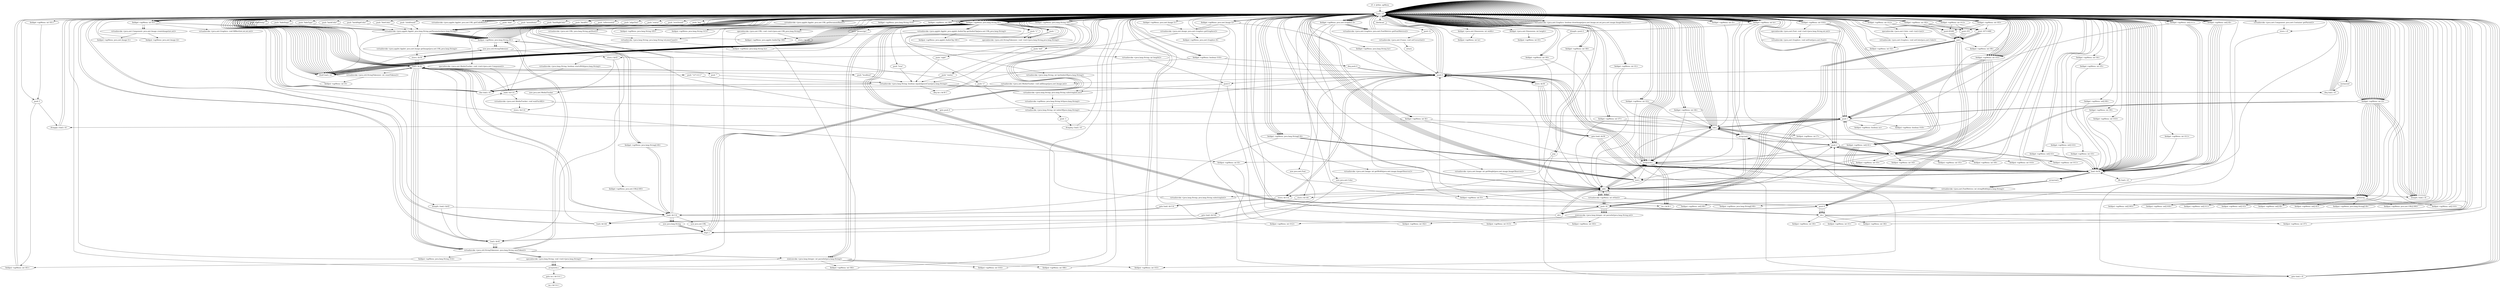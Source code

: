 digraph "" {
    "r0 := @this: apMenu"
    "load.r r0"
    "r0 := @this: apMenu"->"load.r r0";
    "load.r r0"->"load.r r0";
    "push \"key\""
    "load.r r0"->"push \"key\"";
    "virtualinvoke <java.applet.Applet: java.lang.String getParameter(java.lang.String)>"
    "push \"key\""->"virtualinvoke <java.applet.Applet: java.lang.String getParameter(java.lang.String)>";
    "fieldput <apMenu: java.lang.String l01>"
    "virtualinvoke <java.applet.Applet: java.lang.String getParameter(java.lang.String)>"->"fieldput <apMenu: java.lang.String l01>";
    "fieldput <apMenu: java.lang.String l01>"->"load.r r0";
    "fieldget <apMenu: java.lang.String l01>"
    "load.r r0"->"fieldget <apMenu: java.lang.String l01>";
    "ifnull load.r r0"
    "fieldget <apMenu: java.lang.String l01>"->"ifnull load.r r0";
    "ifnull load.r r0"->"load.r r0";
    "load.r r0"->"fieldget <apMenu: java.lang.String l01>";
    "virtualinvoke <java.lang.String: int length()>"
    "fieldget <apMenu: java.lang.String l01>"->"virtualinvoke <java.lang.String: int length()>";
    "push 6"
    "virtualinvoke <java.lang.String: int length()>"->"push 6";
    "ifcmplt.i load.r r0"
    "push 6"->"ifcmplt.i load.r r0";
    "ifcmplt.i load.r r0"->"load.r r0";
    "load.r r0"->"load.r r0";
    "load.r r0"->"fieldget <apMenu: java.lang.String l01>";
    "virtualinvoke <java.lang.String: java.lang.String toLowerCase()>"
    "fieldget <apMenu: java.lang.String l01>"->"virtualinvoke <java.lang.String: java.lang.String toLowerCase()>";
    "fieldput <apMenu: java.lang.String ho>"
    "virtualinvoke <java.lang.String: java.lang.String toLowerCase()>"->"fieldput <apMenu: java.lang.String ho>";
    "fieldput <apMenu: java.lang.String ho>"->"load.r r0";
    "virtualinvoke <java.applet.Applet: java.net.URL getDocumentBase()>"
    "load.r r0"->"virtualinvoke <java.applet.Applet: java.net.URL getDocumentBase()>";
    "virtualinvoke <java.net.URL: java.lang.String getHost()>"
    "virtualinvoke <java.applet.Applet: java.net.URL getDocumentBase()>"->"virtualinvoke <java.net.URL: java.lang.String getHost()>";
    "virtualinvoke <java.net.URL: java.lang.String getHost()>"->"virtualinvoke <java.lang.String: java.lang.String toLowerCase()>";
    "store.r $r30"
    "virtualinvoke <java.lang.String: java.lang.String toLowerCase()>"->"store.r $r30";
    "load.r $r30"
    "store.r $r30"->"load.r $r30";
    "load.r $r30"->"ifnull load.r r0";
    "ifnull load.r r0"->"load.r $r30";
    "push \"localhost\""
    "load.r $r30"->"push \"localhost\"";
    "virtualinvoke <java.lang.String: boolean equalsIgnoreCase(java.lang.String)>"
    "push \"localhost\""->"virtualinvoke <java.lang.String: boolean equalsIgnoreCase(java.lang.String)>";
    "ifne load.r r0"
    "virtualinvoke <java.lang.String: boolean equalsIgnoreCase(java.lang.String)>"->"ifne load.r r0";
    "ifne load.r r0"->"load.r $r30";
    "push \"127.0.0.1\""
    "load.r $r30"->"push \"127.0.0.1\"";
    "push \"127.0.0.1\""->"virtualinvoke <java.lang.String: boolean equalsIgnoreCase(java.lang.String)>";
    "virtualinvoke <java.lang.String: boolean equalsIgnoreCase(java.lang.String)>"->"ifne load.r r0";
    "ifne load.r r0"->"load.r $r30";
    "push \"\""
    "load.r $r30"->"push \"\"";
    "push \"\""->"virtualinvoke <java.lang.String: boolean equalsIgnoreCase(java.lang.String)>";
    "virtualinvoke <java.lang.String: boolean equalsIgnoreCase(java.lang.String)>"->"ifne load.r r0";
    "ifne load.r r0"->"load.r $r30";
    "load.r $r30"->"load.r r0";
    "load.r r0"->"load.r r0";
    "fieldget <apMenu: java.lang.String ho>"
    "load.r r0"->"fieldget <apMenu: java.lang.String ho>";
    "push 0"
    "fieldget <apMenu: java.lang.String ho>"->"push 0";
    "push 0"->"push 6";
    "virtualinvoke <java.lang.String: java.lang.String substring(int,int)>"
    "push 6"->"virtualinvoke <java.lang.String: java.lang.String substring(int,int)>";
    "virtualinvoke <apMenu: java.lang.String hO(java.lang.String)>"
    "virtualinvoke <java.lang.String: java.lang.String substring(int,int)>"->"virtualinvoke <apMenu: java.lang.String hO(java.lang.String)>";
    "virtualinvoke <java.lang.String: int indexOf(java.lang.String)>"
    "virtualinvoke <apMenu: java.lang.String hO(java.lang.String)>"->"virtualinvoke <java.lang.String: int indexOf(java.lang.String)>";
    "push -1"
    "virtualinvoke <java.lang.String: int indexOf(java.lang.String)>"->"push -1";
    "ifcmpeq.i load.r r0"
    "push -1"->"ifcmpeq.i load.r r0";
    "ifcmpeq.i load.r r0"->"load.r r0";
    "push 1"
    "load.r r0"->"push 1";
    "fieldput <apMenu: boolean oo>"
    "push 1"->"fieldput <apMenu: boolean oo>";
    "fieldput <apMenu: boolean oo>"->"load.r r0";
    "load.r r0"->"load.r r0";
    "virtualinvoke <java.awt.Component: java.awt.Dimension size()>"
    "load.r r0"->"virtualinvoke <java.awt.Component: java.awt.Dimension size()>";
    "fieldget <java.awt.Dimension: int width>"
    "virtualinvoke <java.awt.Component: java.awt.Dimension size()>"->"fieldget <java.awt.Dimension: int width>";
    "fieldput <apMenu: int lo>"
    "fieldget <java.awt.Dimension: int width>"->"fieldput <apMenu: int lo>";
    "fieldput <apMenu: int lo>"->"load.r r0";
    "load.r r0"->"load.r r0";
    "load.r r0"->"virtualinvoke <java.awt.Component: java.awt.Dimension size()>";
    "fieldget <java.awt.Dimension: int height>"
    "virtualinvoke <java.awt.Component: java.awt.Dimension size()>"->"fieldget <java.awt.Dimension: int height>";
    "fieldput <apMenu: int lO>"
    "fieldget <java.awt.Dimension: int height>"->"fieldput <apMenu: int lO>";
    "fieldput <apMenu: int lO>"->"load.r r0";
    "load.r r0"->"load.r r0";
    "push \"fadeDelay\""
    "load.r r0"->"push \"fadeDelay\"";
    "push \"fadeDelay\""->"virtualinvoke <java.applet.Applet: java.lang.String getParameter(java.lang.String)>";
    "virtualinvoke <java.applet.Applet: java.lang.String getParameter(java.lang.String)>"->"fieldput <apMenu: java.lang.String l01>";
    "fieldput <apMenu: java.lang.String l01>"->"load.r r0";
    "load.r r0"->"fieldget <apMenu: java.lang.String l01>";
    "fieldget <apMenu: java.lang.String l01>"->"ifnull load.r r0";
    "ifnull load.r r0"->"load.r r0";
    "load.r r0"->"load.r r0";
    "load.r r0"->"fieldget <apMenu: java.lang.String l01>";
    "staticinvoke <java.lang.Integer: int parseInt(java.lang.String)>"
    "fieldget <apMenu: java.lang.String l01>"->"staticinvoke <java.lang.Integer: int parseInt(java.lang.String)>";
    "fieldput <apMenu: int Ol1>"
    "staticinvoke <java.lang.Integer: int parseInt(java.lang.String)>"->"fieldput <apMenu: int Ol1>";
    "fieldput <apMenu: int Ol1>"->"load.r r0";
    "fieldget <apMenu: int Ol1>"
    "load.r r0"->"fieldget <apMenu: int Ol1>";
    "push 5"
    "fieldget <apMenu: int Ol1>"->"push 5";
    "ifcmpge.i load.r r0"
    "push 5"->"ifcmpge.i load.r r0";
    "ifcmpge.i load.r r0"->"load.r r0";
    "load.r r0"->"push 5";
    "push 5"->"fieldput <apMenu: int Ol1>";
    "fieldput <apMenu: int Ol1>"->"load.r r0";
    "load.r r0"->"load.r r0";
    "push \"fadeSteps\""
    "load.r r0"->"push \"fadeSteps\"";
    "push \"fadeSteps\""->"virtualinvoke <java.applet.Applet: java.lang.String getParameter(java.lang.String)>";
    "virtualinvoke <java.applet.Applet: java.lang.String getParameter(java.lang.String)>"->"fieldput <apMenu: java.lang.String l01>";
    "fieldput <apMenu: java.lang.String l01>"->"load.r r0";
    "load.r r0"->"fieldget <apMenu: java.lang.String l01>";
    "fieldget <apMenu: java.lang.String l01>"->"ifnull load.r r0";
    "ifnull load.r r0"->"load.r r0";
    "load.r r0"->"load.r r0";
    "load.r r0"->"fieldget <apMenu: java.lang.String l01>";
    "fieldget <apMenu: java.lang.String l01>"->"staticinvoke <java.lang.Integer: int parseInt(java.lang.String)>";
    "fieldput <apMenu: int O1l>"
    "staticinvoke <java.lang.Integer: int parseInt(java.lang.String)>"->"fieldput <apMenu: int O1l>";
    "fieldput <apMenu: int O1l>"->"load.r r0";
    "fieldget <apMenu: int O1l>"
    "load.r r0"->"fieldget <apMenu: int O1l>";
    "fieldget <apMenu: int O1l>"->"push 1";
    "push 1"->"ifcmpge.i load.r r0";
    "ifcmpge.i load.r r0"->"load.r r0";
    "load.r r0"->"push 1";
    "push 1"->"fieldput <apMenu: int O1l>";
    "fieldput <apMenu: int O1l>"->"load.r r0";
    "load.r r0"->"load.r r0";
    "push \"fadeType\""
    "load.r r0"->"push \"fadeType\"";
    "push \"fadeType\""->"virtualinvoke <java.applet.Applet: java.lang.String getParameter(java.lang.String)>";
    "virtualinvoke <java.applet.Applet: java.lang.String getParameter(java.lang.String)>"->"fieldput <apMenu: java.lang.String l01>";
    "fieldput <apMenu: java.lang.String l01>"->"load.r r0";
    "load.r r0"->"fieldget <apMenu: java.lang.String l01>";
    "fieldget <apMenu: java.lang.String l01>"->"ifnull load.r r0";
    "ifnull load.r r0"->"load.r r0";
    "load.r r0"->"load.r r0";
    "load.r r0"->"fieldget <apMenu: java.lang.String l01>";
    "fieldget <apMenu: java.lang.String l01>"->"staticinvoke <java.lang.Integer: int parseInt(java.lang.String)>";
    "fieldput <apMenu: int Ol4>"
    "staticinvoke <java.lang.Integer: int parseInt(java.lang.String)>"->"fieldput <apMenu: int Ol4>";
    "fieldput <apMenu: int Ol4>"->"load.r r0";
    "load.r r0"->"load.r r0";
    "push \"backColor\""
    "load.r r0"->"push \"backColor\"";
    "push \"backColor\""->"virtualinvoke <java.applet.Applet: java.lang.String getParameter(java.lang.String)>";
    "virtualinvoke <java.applet.Applet: java.lang.String getParameter(java.lang.String)>"->"fieldput <apMenu: java.lang.String l01>";
    "fieldput <apMenu: java.lang.String l01>"->"load.r r0";
    "load.r r0"->"fieldget <apMenu: java.lang.String l01>";
    "fieldget <apMenu: java.lang.String l01>"->"ifnull load.r r0";
    "ifnull load.r r0"->"load.r r0";
    "load.r r0"->"load.r r0";
    "load.r r0"->"fieldget <apMenu: java.lang.String l01>";
    "push 16"
    "fieldget <apMenu: java.lang.String l01>"->"push 16";
    "staticinvoke <java.lang.Integer: int parseInt(java.lang.String,int)>"
    "push 16"->"staticinvoke <java.lang.Integer: int parseInt(java.lang.String,int)>";
    "fieldput <apMenu: int O12>"
    "staticinvoke <java.lang.Integer: int parseInt(java.lang.String,int)>"->"fieldput <apMenu: int O12>";
    "fieldput <apMenu: int O12>"->"load.r r0";
    "load.r r0"->"load.r r0";
    "push \"backHighColor\""
    "load.r r0"->"push \"backHighColor\"";
    "push \"backHighColor\""->"virtualinvoke <java.applet.Applet: java.lang.String getParameter(java.lang.String)>";
    "virtualinvoke <java.applet.Applet: java.lang.String getParameter(java.lang.String)>"->"fieldput <apMenu: java.lang.String l01>";
    "fieldput <apMenu: java.lang.String l01>"->"load.r r0";
    "load.r r0"->"fieldget <apMenu: java.lang.String l01>";
    "fieldget <apMenu: java.lang.String l01>"->"ifnull load.r r0";
    "ifnull load.r r0"->"load.r r0";
    "load.r r0"->"load.r r0";
    "load.r r0"->"fieldget <apMenu: java.lang.String l01>";
    "fieldget <apMenu: java.lang.String l01>"->"push 16";
    "push 16"->"staticinvoke <java.lang.Integer: int parseInt(java.lang.String,int)>";
    "fieldput <apMenu: int Ol2>"
    "staticinvoke <java.lang.Integer: int parseInt(java.lang.String,int)>"->"fieldput <apMenu: int Ol2>";
    "fieldput <apMenu: int Ol2>"->"load.r r0";
    "load.r r0"->"load.r r0";
    "push \"fontColor\""
    "load.r r0"->"push \"fontColor\"";
    "push \"fontColor\""->"virtualinvoke <java.applet.Applet: java.lang.String getParameter(java.lang.String)>";
    "virtualinvoke <java.applet.Applet: java.lang.String getParameter(java.lang.String)>"->"fieldput <apMenu: java.lang.String l01>";
    "fieldput <apMenu: java.lang.String l01>"->"load.r r0";
    "load.r r0"->"fieldget <apMenu: java.lang.String l01>";
    "fieldget <apMenu: java.lang.String l01>"->"ifnull load.r r0";
    "ifnull load.r r0"->"load.r r0";
    "load.r r0"->"load.r r0";
    "load.r r0"->"fieldget <apMenu: java.lang.String l01>";
    "fieldget <apMenu: java.lang.String l01>"->"push 16";
    "push 16"->"staticinvoke <java.lang.Integer: int parseInt(java.lang.String,int)>";
    "fieldput <apMenu: int O13>"
    "staticinvoke <java.lang.Integer: int parseInt(java.lang.String,int)>"->"fieldput <apMenu: int O13>";
    "fieldput <apMenu: int O13>"->"load.r r0";
    "load.r r0"->"load.r r0";
    "push \"fontHighColor\""
    "load.r r0"->"push \"fontHighColor\"";
    "push \"fontHighColor\""->"virtualinvoke <java.applet.Applet: java.lang.String getParameter(java.lang.String)>";
    "virtualinvoke <java.applet.Applet: java.lang.String getParameter(java.lang.String)>"->"fieldput <apMenu: java.lang.String l01>";
    "fieldput <apMenu: java.lang.String l01>"->"load.r r0";
    "load.r r0"->"fieldget <apMenu: java.lang.String l01>";
    "fieldget <apMenu: java.lang.String l01>"->"ifnull load.r r0";
    "ifnull load.r r0"->"load.r r0";
    "load.r r0"->"load.r r0";
    "load.r r0"->"fieldget <apMenu: java.lang.String l01>";
    "fieldget <apMenu: java.lang.String l01>"->"push 16";
    "push 16"->"staticinvoke <java.lang.Integer: int parseInt(java.lang.String,int)>";
    "fieldput <apMenu: int Ol3>"
    "staticinvoke <java.lang.Integer: int parseInt(java.lang.String,int)>"->"fieldput <apMenu: int Ol3>";
    "fieldput <apMenu: int Ol3>"->"load.r r0";
    "load.r r0"->"load.r r0";
    "push \"isHorizontal\""
    "load.r r0"->"push \"isHorizontal\"";
    "push \"isHorizontal\""->"virtualinvoke <java.applet.Applet: java.lang.String getParameter(java.lang.String)>";
    "virtualinvoke <java.applet.Applet: java.lang.String getParameter(java.lang.String)>"->"fieldput <apMenu: java.lang.String l01>";
    "fieldput <apMenu: java.lang.String l01>"->"load.r r0";
    "load.r r0"->"fieldget <apMenu: java.lang.String l01>";
    "fieldget <apMenu: java.lang.String l01>"->"ifnull load.r r0";
    "ifnull load.r r0"->"load.r r0";
    "load.r r0"->"fieldget <apMenu: java.lang.String l01>";
    "push \"true\""
    "fieldget <apMenu: java.lang.String l01>"->"push \"true\"";
    "push \"true\""->"virtualinvoke <java.lang.String: boolean equalsIgnoreCase(java.lang.String)>";
    "ifeq load.r r0"
    "virtualinvoke <java.lang.String: boolean equalsIgnoreCase(java.lang.String)>"->"ifeq load.r r0";
    "ifeq load.r r0"->"load.r r0";
    "load.r r0"->"push 1";
    "fieldput <apMenu: boolean O18>"
    "push 1"->"fieldput <apMenu: boolean O18>";
    "fieldput <apMenu: boolean O18>"->"load.r r0";
    "load.r r0"->"load.r r0";
    "push \"alignText\""
    "load.r r0"->"push \"alignText\"";
    "push \"alignText\""->"virtualinvoke <java.applet.Applet: java.lang.String getParameter(java.lang.String)>";
    "virtualinvoke <java.applet.Applet: java.lang.String getParameter(java.lang.String)>"->"fieldput <apMenu: java.lang.String l01>";
    "fieldput <apMenu: java.lang.String l01>"->"load.r r0";
    "load.r r0"->"fieldget <apMenu: java.lang.String l01>";
    "fieldget <apMenu: java.lang.String l01>"->"ifnull load.r r0";
    "ifnull load.r r0"->"load.r r0";
    "load.r r0"->"load.r r0";
    "load.r r0"->"fieldget <apMenu: java.lang.String l01>";
    "fieldput <apMenu: java.lang.String Ol5>"
    "fieldget <apMenu: java.lang.String l01>"->"fieldput <apMenu: java.lang.String Ol5>";
    "fieldput <apMenu: java.lang.String Ol5>"->"load.r r0";
    "load.r r0"->"load.r r0";
    "push \"status\""
    "load.r r0"->"push \"status\"";
    "push \"status\""->"virtualinvoke <java.applet.Applet: java.lang.String getParameter(java.lang.String)>";
    "virtualinvoke <java.applet.Applet: java.lang.String getParameter(java.lang.String)>"->"fieldput <apMenu: java.lang.String l01>";
    "fieldput <apMenu: java.lang.String l01>"->"load.r r0";
    "load.r r0"->"fieldget <apMenu: java.lang.String l01>";
    "fieldget <apMenu: java.lang.String l01>"->"ifnull load.r r0";
    "ifnull load.r r0"->"load.r r0";
    "load.r r0"->"load.r r0";
    "load.r r0"->"fieldget <apMenu: java.lang.String l01>";
    "fieldput <apMenu: java.lang.String O15>"
    "fieldget <apMenu: java.lang.String l01>"->"fieldput <apMenu: java.lang.String O15>";
    "fieldput <apMenu: java.lang.String O15>"->"load.r r0";
    "load.r r0"->"load.r r0";
    "push \"overSound\""
    "load.r r0"->"push \"overSound\"";
    "push \"overSound\""->"virtualinvoke <java.applet.Applet: java.lang.String getParameter(java.lang.String)>";
    "virtualinvoke <java.applet.Applet: java.lang.String getParameter(java.lang.String)>"->"fieldput <apMenu: java.lang.String l01>";
    "fieldput <apMenu: java.lang.String l01>"->"load.r r0";
    "load.r r0"->"fieldget <apMenu: java.lang.String l01>";
    "fieldget <apMenu: java.lang.String l01>"->"ifnull load.r r0";
    "ifnull load.r r0"->"load.r r0";
    "load.r r0"->"load.r r0";
    "load.r r0"->"load.r r0";
    "virtualinvoke <java.applet.Applet: java.net.URL getCodeBase()>"
    "load.r r0"->"virtualinvoke <java.applet.Applet: java.net.URL getCodeBase()>";
    "virtualinvoke <java.applet.Applet: java.net.URL getCodeBase()>"->"load.r r0";
    "load.r r0"->"fieldget <apMenu: java.lang.String l01>";
    "virtualinvoke <java.applet.Applet: java.applet.AudioClip getAudioClip(java.net.URL,java.lang.String)>"
    "fieldget <apMenu: java.lang.String l01>"->"virtualinvoke <java.applet.Applet: java.applet.AudioClip getAudioClip(java.net.URL,java.lang.String)>";
    "fieldput <apMenu: java.applet.AudioClip Olll>"
    "virtualinvoke <java.applet.Applet: java.applet.AudioClip getAudioClip(java.net.URL,java.lang.String)>"->"fieldput <apMenu: java.applet.AudioClip Olll>";
    "fieldput <apMenu: java.applet.AudioClip Olll>"->"load.r r0";
    "load.r r0"->"load.r r0";
    "push \"clickSound\""
    "load.r r0"->"push \"clickSound\"";
    "push \"clickSound\""->"virtualinvoke <java.applet.Applet: java.lang.String getParameter(java.lang.String)>";
    "virtualinvoke <java.applet.Applet: java.lang.String getParameter(java.lang.String)>"->"fieldput <apMenu: java.lang.String l01>";
    "fieldput <apMenu: java.lang.String l01>"->"load.r r0";
    "load.r r0"->"fieldget <apMenu: java.lang.String l01>";
    "fieldget <apMenu: java.lang.String l01>"->"ifnull load.r r0";
    "ifnull load.r r0"->"load.r r0";
    "load.r r0"->"load.r r0";
    "load.r r0"->"load.r r0";
    "load.r r0"->"virtualinvoke <java.applet.Applet: java.net.URL getCodeBase()>";
    "virtualinvoke <java.applet.Applet: java.net.URL getCodeBase()>"->"load.r r0";
    "load.r r0"->"fieldget <apMenu: java.lang.String l01>";
    "fieldget <apMenu: java.lang.String l01>"->"virtualinvoke <java.applet.Applet: java.applet.AudioClip getAudioClip(java.net.URL,java.lang.String)>";
    "fieldput <apMenu: java.applet.AudioClip Oll1>"
    "virtualinvoke <java.applet.Applet: java.applet.AudioClip getAudioClip(java.net.URL,java.lang.String)>"->"fieldput <apMenu: java.applet.AudioClip Oll1>";
    "fieldput <apMenu: java.applet.AudioClip Oll1>"->"load.r r0";
    "load.r r0"->"load.r r0";
    "push \"font\""
    "load.r r0"->"push \"font\"";
    "push \"font\""->"virtualinvoke <java.applet.Applet: java.lang.String getParameter(java.lang.String)>";
    "virtualinvoke <java.applet.Applet: java.lang.String getParameter(java.lang.String)>"->"fieldput <apMenu: java.lang.String l01>";
    "fieldput <apMenu: java.lang.String l01>"->"load.r r0";
    "load.r r0"->"fieldget <apMenu: java.lang.String l01>";
    "fieldget <apMenu: java.lang.String l01>"->"ifnull load.r r0";
    "new java.util.StringTokenizer"
    "ifnull load.r r0"->"new java.util.StringTokenizer";
    "new java.util.StringTokenizer"->"store.r $r30";
    "store.r $r30"->"load.r $r30";
    "load.r $r30"->"load.r r0";
    "load.r r0"->"fieldget <apMenu: java.lang.String l01>";
    "push \",\""
    "fieldget <apMenu: java.lang.String l01>"->"push \",\"";
    "specialinvoke <java.util.StringTokenizer: void <init>(java.lang.String,java.lang.String)>"
    "push \",\""->"specialinvoke <java.util.StringTokenizer: void <init>(java.lang.String,java.lang.String)>";
    "specialinvoke <java.util.StringTokenizer: void <init>(java.lang.String,java.lang.String)>"->"load.r r0";
    "load.r r0"->"load.r $r30";
    "virtualinvoke <java.util.StringTokenizer: java.lang.String nextToken()>"
    "load.r $r30"->"virtualinvoke <java.util.StringTokenizer: java.lang.String nextToken()>";
    "fieldput <apMenu: java.lang.String O14>"
    "virtualinvoke <java.util.StringTokenizer: java.lang.String nextToken()>"->"fieldput <apMenu: java.lang.String O14>";
    "fieldput <apMenu: java.lang.String O14>"->"load.r r0";
    "load.r r0"->"load.r $r30";
    "load.r $r30"->"virtualinvoke <java.util.StringTokenizer: java.lang.String nextToken()>";
    "virtualinvoke <java.util.StringTokenizer: java.lang.String nextToken()>"->"staticinvoke <java.lang.Integer: int parseInt(java.lang.String)>";
    "fieldput <apMenu: int O16>"
    "staticinvoke <java.lang.Integer: int parseInt(java.lang.String)>"->"fieldput <apMenu: int O16>";
    "fieldput <apMenu: int O16>"->"load.r r0";
    "load.r r0"->"load.r $r30";
    "load.r $r30"->"virtualinvoke <java.util.StringTokenizer: java.lang.String nextToken()>";
    "virtualinvoke <java.util.StringTokenizer: java.lang.String nextToken()>"->"staticinvoke <java.lang.Integer: int parseInt(java.lang.String)>";
    "fieldput <apMenu: int Ol6>"
    "staticinvoke <java.lang.Integer: int parseInt(java.lang.String)>"->"fieldput <apMenu: int Ol6>";
    "fieldput <apMenu: int Ol6>"->"load.r r0";
    "load.r r0"->"load.r r0";
    "push \"menuItems\""
    "load.r r0"->"push \"menuItems\"";
    "push \"menuItems\""->"virtualinvoke <java.applet.Applet: java.lang.String getParameter(java.lang.String)>";
    "virtualinvoke <java.applet.Applet: java.lang.String getParameter(java.lang.String)>"->"fieldput <apMenu: java.lang.String l01>";
    "fieldput <apMenu: java.lang.String l01>"->"load.r r0";
    "load.r r0"->"load.r r0";
    "load.r r0"->"fieldget <apMenu: java.lang.String l01>";
    "fieldget <apMenu: java.lang.String l01>"->"push 0";
    "push 0"->"load.r r0";
    "load.r r0"->"fieldget <apMenu: java.lang.String l01>";
    "push \"}\""
    "fieldget <apMenu: java.lang.String l01>"->"push \"}\"";
    "virtualinvoke <java.lang.String: int lastIndexOf(java.lang.String)>"
    "push \"}\""->"virtualinvoke <java.lang.String: int lastIndexOf(java.lang.String)>";
    "virtualinvoke <java.lang.String: int lastIndexOf(java.lang.String)>"->"virtualinvoke <java.lang.String: java.lang.String substring(int,int)>";
    "virtualinvoke <java.lang.String: java.lang.String substring(int,int)>"->"fieldput <apMenu: java.lang.String l01>";
    "fieldput <apMenu: java.lang.String l01>"->"new java.util.StringTokenizer";
    "new java.util.StringTokenizer"->"store.r $r30";
    "store.r $r30"->"load.r $r30";
    "load.r $r30"->"load.r r0";
    "load.r r0"->"fieldget <apMenu: java.lang.String l01>";
    "fieldget <apMenu: java.lang.String l01>"->"push \"}\"";
    "push \"}\""->"specialinvoke <java.util.StringTokenizer: void <init>(java.lang.String,java.lang.String)>";
    "specialinvoke <java.util.StringTokenizer: void <init>(java.lang.String,java.lang.String)>"->"load.r r0";
    "load.r r0"->"load.r $r30";
    "virtualinvoke <java.util.StringTokenizer: int countTokens()>"
    "load.r $r30"->"virtualinvoke <java.util.StringTokenizer: int countTokens()>";
    "fieldput <apMenu: int l3>"
    "virtualinvoke <java.util.StringTokenizer: int countTokens()>"->"fieldput <apMenu: int l3>";
    "fieldput <apMenu: int l3>"->"load.r r0";
    "fieldget <apMenu: boolean O18>"
    "load.r r0"->"fieldget <apMenu: boolean O18>";
    "fieldget <apMenu: boolean O18>"->"ifne load.r r0";
    "ifne load.r r0"->"load.r r0";
    "load.r r0"->"load.r r0";
    "fieldget <apMenu: int lO>"
    "load.r r0"->"fieldget <apMenu: int lO>";
    "fieldget <apMenu: int lO>"->"load.r r0";
    "fieldget <apMenu: int l3>"
    "load.r r0"->"fieldget <apMenu: int l3>";
    "div.i"
    "fieldget <apMenu: int l3>"->"div.i";
    "fieldput <apMenu: int l4>"
    "div.i"->"fieldput <apMenu: int l4>";
    "goto load.r r0"
    "fieldput <apMenu: int l4>"->"goto load.r r0";
    "goto load.r r0"->"load.r r0";
    "load.r r0"->"load.r r0";
    "load.r r0"->"fieldget <apMenu: int l3>";
    "newarray"
    "fieldget <apMenu: int l3>"->"newarray";
    "fieldput <apMenu: int[] l0O>"
    "newarray"->"fieldput <apMenu: int[] l0O>";
    "fieldput <apMenu: int[] l0O>"->"load.r r0";
    "load.r r0"->"load.r r0";
    "load.r r0"->"fieldget <apMenu: int l3>";
    "fieldget <apMenu: int l3>"->"newarray";
    "fieldput <apMenu: int[] lO0>"
    "newarray"->"fieldput <apMenu: int[] lO0>";
    "fieldput <apMenu: int[] lO0>"->"load.r r0";
    "load.r r0"->"load.r r0";
    "load.r r0"->"fieldget <apMenu: int l3>";
    "fieldget <apMenu: int l3>"->"newarray";
    "fieldput <apMenu: int[] l11>"
    "newarray"->"fieldput <apMenu: int[] l11>";
    "fieldput <apMenu: int[] l11>"->"load.r r0";
    "load.r r0"->"load.r r0";
    "load.r r0"->"fieldget <apMenu: int l3>";
    "fieldget <apMenu: int l3>"->"newarray";
    "fieldput <apMenu: int[] l1l>"
    "newarray"->"fieldput <apMenu: int[] l1l>";
    "fieldput <apMenu: int[] l1l>"->"load.r r0";
    "load.r r0"->"load.r r0";
    "load.r r0"->"fieldget <apMenu: int l3>";
    "fieldget <apMenu: int l3>"->"newarray";
    "fieldput <apMenu: int[] lll>"
    "newarray"->"fieldput <apMenu: int[] lll>";
    "fieldput <apMenu: int[] lll>"->"load.r r0";
    "load.r r0"->"load.r r0";
    "load.r r0"->"fieldget <apMenu: int l3>";
    "fieldget <apMenu: int l3>"->"newarray";
    "fieldput <apMenu: int[] ll1>"
    "newarray"->"fieldput <apMenu: int[] ll1>";
    "fieldput <apMenu: int[] ll1>"->"load.r r0";
    "load.r r0"->"load.r r0";
    "load.r r0"->"fieldget <apMenu: int l3>";
    "fieldget <apMenu: int l3>"->"newarray";
    "fieldput <apMenu: java.lang.String[] l9>"
    "newarray"->"fieldput <apMenu: java.lang.String[] l9>";
    "fieldput <apMenu: java.lang.String[] l9>"->"load.r r0";
    "load.r r0"->"load.r r0";
    "load.r r0"->"fieldget <apMenu: int l3>";
    "fieldget <apMenu: int l3>"->"newarray";
    "fieldput <apMenu: java.net.URL[] l00>"
    "newarray"->"fieldput <apMenu: java.net.URL[] l00>";
    "fieldput <apMenu: java.net.URL[] l00>"->"load.r r0";
    "load.r r0"->"load.r r0";
    "load.r r0"->"fieldget <apMenu: int l3>";
    "fieldget <apMenu: int l3>"->"newarray";
    "fieldput <apMenu: java.lang.String[] l0l>"
    "newarray"->"fieldput <apMenu: java.lang.String[] l0l>";
    "fieldput <apMenu: java.lang.String[] l0l>"->"push 0";
    "store.i $r114"
    "push 0"->"store.i $r114";
    "goto load.i $r114"
    "store.i $r114"->"goto load.i $r114";
    "load.i $r114"
    "goto load.i $r114"->"load.i $r114";
    "load.i $r114"->"load.r r0";
    "load.r r0"->"fieldget <apMenu: int l3>";
    "fieldget <apMenu: int l3>"->"ifcmplt.i load.r r0";
    "ifcmplt.i load.r r0"->"load.r r0";
    "load.r r0"->"load.r r0";
    "fieldget <apMenu: int O12>"
    "load.r r0"->"fieldget <apMenu: int O12>";
    "push 16711680"
    "fieldget <apMenu: int O12>"->"push 16711680";
    "and.i"
    "push 16711680"->"and.i";
    "and.i"->"push 16";
    "shr.i"
    "push 16"->"shr.i";
    "fieldput <apMenu: int O0>"
    "shr.i"->"fieldput <apMenu: int O0>";
    "fieldput <apMenu: int O0>"->"load.r r0";
    "load.r r0"->"load.r r0";
    "load.r r0"->"fieldget <apMenu: int O12>";
    "push 65280"
    "fieldget <apMenu: int O12>"->"push 65280";
    "push 65280"->"and.i";
    "push 8"
    "and.i"->"push 8";
    "push 8"->"shr.i";
    "fieldput <apMenu: int O1>"
    "shr.i"->"fieldput <apMenu: int O1>";
    "fieldput <apMenu: int O1>"->"load.r r0";
    "load.r r0"->"load.r r0";
    "load.r r0"->"fieldget <apMenu: int O12>";
    "push 255"
    "fieldget <apMenu: int O12>"->"push 255";
    "push 255"->"and.i";
    "fieldput <apMenu: int O2>"
    "and.i"->"fieldput <apMenu: int O2>";
    "fieldput <apMenu: int O2>"->"load.r r0";
    "load.r r0"->"load.r r0";
    "fieldget <apMenu: int Ol2>"
    "load.r r0"->"fieldget <apMenu: int Ol2>";
    "fieldget <apMenu: int Ol2>"->"push 16711680";
    "push 16711680"->"and.i";
    "and.i"->"push 16";
    "push 16"->"shr.i";
    "shr.i"->"load.r r0";
    "fieldget <apMenu: int O0>"
    "load.r r0"->"fieldget <apMenu: int O0>";
    "sub.i"
    "fieldget <apMenu: int O0>"->"sub.i";
    "sub.i"->"load.r r0";
    "load.r r0"->"fieldget <apMenu: int O1l>";
    "fieldget <apMenu: int O1l>"->"div.i";
    "fieldput <apMenu: int O3>"
    "div.i"->"fieldput <apMenu: int O3>";
    "fieldput <apMenu: int O3>"->"load.r r0";
    "load.r r0"->"load.r r0";
    "load.r r0"->"fieldget <apMenu: int Ol2>";
    "fieldget <apMenu: int Ol2>"->"push 65280";
    "push 65280"->"and.i";
    "and.i"->"push 8";
    "push 8"->"shr.i";
    "shr.i"->"load.r r0";
    "fieldget <apMenu: int O1>"
    "load.r r0"->"fieldget <apMenu: int O1>";
    "fieldget <apMenu: int O1>"->"sub.i";
    "sub.i"->"load.r r0";
    "load.r r0"->"fieldget <apMenu: int O1l>";
    "fieldget <apMenu: int O1l>"->"div.i";
    "fieldput <apMenu: int O4>"
    "div.i"->"fieldput <apMenu: int O4>";
    "fieldput <apMenu: int O4>"->"load.r r0";
    "load.r r0"->"load.r r0";
    "load.r r0"->"fieldget <apMenu: int Ol2>";
    "fieldget <apMenu: int Ol2>"->"push 255";
    "push 255"->"and.i";
    "and.i"->"load.r r0";
    "fieldget <apMenu: int O2>"
    "load.r r0"->"fieldget <apMenu: int O2>";
    "fieldget <apMenu: int O2>"->"sub.i";
    "sub.i"->"load.r r0";
    "load.r r0"->"fieldget <apMenu: int O1l>";
    "fieldget <apMenu: int O1l>"->"div.i";
    "fieldput <apMenu: int O5>"
    "div.i"->"fieldput <apMenu: int O5>";
    "fieldput <apMenu: int O5>"->"load.r r0";
    "load.r r0"->"load.r r0";
    "fieldget <apMenu: int O13>"
    "load.r r0"->"fieldget <apMenu: int O13>";
    "fieldget <apMenu: int O13>"->"push 16711680";
    "push 16711680"->"and.i";
    "and.i"->"push 16";
    "push 16"->"shr.i";
    "fieldput <apMenu: int O6>"
    "shr.i"->"fieldput <apMenu: int O6>";
    "fieldput <apMenu: int O6>"->"load.r r0";
    "load.r r0"->"load.r r0";
    "load.r r0"->"fieldget <apMenu: int O13>";
    "fieldget <apMenu: int O13>"->"push 65280";
    "push 65280"->"and.i";
    "and.i"->"push 8";
    "push 8"->"shr.i";
    "fieldput <apMenu: int O7>"
    "shr.i"->"fieldput <apMenu: int O7>";
    "fieldput <apMenu: int O7>"->"load.r r0";
    "load.r r0"->"load.r r0";
    "load.r r0"->"fieldget <apMenu: int O13>";
    "fieldget <apMenu: int O13>"->"push 255";
    "push 255"->"and.i";
    "fieldput <apMenu: int O8>"
    "and.i"->"fieldput <apMenu: int O8>";
    "fieldput <apMenu: int O8>"->"load.r r0";
    "load.r r0"->"load.r r0";
    "fieldget <apMenu: int Ol3>"
    "load.r r0"->"fieldget <apMenu: int Ol3>";
    "fieldget <apMenu: int Ol3>"->"push 16711680";
    "push 16711680"->"and.i";
    "and.i"->"push 16";
    "push 16"->"shr.i";
    "shr.i"->"load.r r0";
    "fieldget <apMenu: int O6>"
    "load.r r0"->"fieldget <apMenu: int O6>";
    "fieldget <apMenu: int O6>"->"sub.i";
    "sub.i"->"load.r r0";
    "load.r r0"->"fieldget <apMenu: int O1l>";
    "fieldget <apMenu: int O1l>"->"div.i";
    "fieldput <apMenu: int O9>"
    "div.i"->"fieldput <apMenu: int O9>";
    "fieldput <apMenu: int O9>"->"load.r r0";
    "load.r r0"->"load.r r0";
    "load.r r0"->"fieldget <apMenu: int Ol3>";
    "fieldget <apMenu: int Ol3>"->"push 65280";
    "push 65280"->"and.i";
    "and.i"->"push 8";
    "push 8"->"shr.i";
    "shr.i"->"load.r r0";
    "fieldget <apMenu: int O7>"
    "load.r r0"->"fieldget <apMenu: int O7>";
    "fieldget <apMenu: int O7>"->"sub.i";
    "sub.i"->"load.r r0";
    "load.r r0"->"fieldget <apMenu: int O1l>";
    "fieldget <apMenu: int O1l>"->"div.i";
    "fieldput <apMenu: int O10>"
    "div.i"->"fieldput <apMenu: int O10>";
    "fieldput <apMenu: int O10>"->"load.r r0";
    "load.r r0"->"load.r r0";
    "load.r r0"->"fieldget <apMenu: int Ol3>";
    "fieldget <apMenu: int Ol3>"->"push 255";
    "push 255"->"and.i";
    "and.i"->"load.r r0";
    "fieldget <apMenu: int O8>"
    "load.r r0"->"fieldget <apMenu: int O8>";
    "fieldget <apMenu: int O8>"->"sub.i";
    "sub.i"->"load.r r0";
    "load.r r0"->"fieldget <apMenu: int O1l>";
    "fieldget <apMenu: int O1l>"->"div.i";
    "fieldput <apMenu: int O11>"
    "div.i"->"fieldput <apMenu: int O11>";
    "fieldput <apMenu: int O11>"->"load.r r0";
    "load.r r0"->"load.r r0";
    "load.r r0"->"fieldget <apMenu: int O1l>";
    "fieldget <apMenu: int O1l>"->"push 1";
    "add.i"
    "push 1"->"add.i";
    "add.i"->"newarray";
    "fieldput <apMenu: int[] l10>"
    "newarray"->"fieldput <apMenu: int[] l10>";
    "fieldput <apMenu: int[] l10>"->"load.r r0";
    "load.r r0"->"load.r r0";
    "load.r r0"->"fieldget <apMenu: int O1l>";
    "fieldget <apMenu: int O1l>"->"push 1";
    "push 1"->"add.i";
    "add.i"->"newarray";
    "fieldput <apMenu: int[] ll0>"
    "newarray"->"fieldput <apMenu: int[] ll0>";
    "fieldput <apMenu: int[] ll0>"->"push 0";
    "store.i $r30"
    "push 0"->"store.i $r30";
    "goto load.i $r30"
    "store.i $r30"->"goto load.i $r30";
    "load.i $r30"
    "goto load.i $r30"->"load.i $r30";
    "load.i $r30"->"load.r r0";
    "load.r r0"->"fieldget <apMenu: int O1l>";
    "fieldget <apMenu: int O1l>"->"push 1";
    "push 1"->"add.i";
    "add.i"->"ifcmplt.i load.r r0";
    "ifcmplt.i load.r r0"->"load.r r0";
    "load.r r0"->"load.r r0";
    "load.r r0"->"load.r r0";
    "fieldget <apMenu: int lo>"
    "load.r r0"->"fieldget <apMenu: int lo>";
    "fieldget <apMenu: int lo>"->"load.r r0";
    "load.r r0"->"fieldget <apMenu: int lO>";
    "virtualinvoke <java.awt.Component: java.awt.Image createImage(int,int)>"
    "fieldget <apMenu: int lO>"->"virtualinvoke <java.awt.Component: java.awt.Image createImage(int,int)>";
    "fieldput <apMenu: java.awt.Image l1>"
    "virtualinvoke <java.awt.Component: java.awt.Image createImage(int,int)>"->"fieldput <apMenu: java.awt.Image l1>";
    "fieldput <apMenu: java.awt.Image l1>"->"load.r r0";
    "load.r r0"->"load.r r0";
    "fieldget <apMenu: java.awt.Image l1>"
    "load.r r0"->"fieldget <apMenu: java.awt.Image l1>";
    "virtualinvoke <java.awt.Image: java.awt.Graphics getGraphics()>"
    "fieldget <apMenu: java.awt.Image l1>"->"virtualinvoke <java.awt.Image: java.awt.Graphics getGraphics()>";
    "fieldput <apMenu: java.awt.Graphics ll>"
    "virtualinvoke <java.awt.Image: java.awt.Graphics getGraphics()>"->"fieldput <apMenu: java.awt.Graphics ll>";
    "fieldput <apMenu: java.awt.Graphics ll>"->"load.r r0";
    "fieldget <apMenu: java.awt.Graphics ll>"
    "load.r r0"->"fieldget <apMenu: java.awt.Graphics ll>";
    "new java.awt.Font"
    "fieldget <apMenu: java.awt.Graphics ll>"->"new java.awt.Font";
    "dup1.r"
    "new java.awt.Font"->"dup1.r";
    "dup1.r"->"load.r r0";
    "fieldget <apMenu: java.lang.String O14>"
    "load.r r0"->"fieldget <apMenu: java.lang.String O14>";
    "fieldget <apMenu: java.lang.String O14>"->"load.r r0";
    "fieldget <apMenu: int Ol6>"
    "load.r r0"->"fieldget <apMenu: int Ol6>";
    "fieldget <apMenu: int Ol6>"->"load.r r0";
    "fieldget <apMenu: int O16>"
    "load.r r0"->"fieldget <apMenu: int O16>";
    "specialinvoke <java.awt.Font: void <init>(java.lang.String,int,int)>"
    "fieldget <apMenu: int O16>"->"specialinvoke <java.awt.Font: void <init>(java.lang.String,int,int)>";
    "virtualinvoke <java.awt.Graphics: void setFont(java.awt.Font)>"
    "specialinvoke <java.awt.Font: void <init>(java.lang.String,int,int)>"->"virtualinvoke <java.awt.Graphics: void setFont(java.awt.Font)>";
    "virtualinvoke <java.awt.Graphics: void setFont(java.awt.Font)>"->"load.r r0";
    "load.r r0"->"load.r r0";
    "fieldget <apMenu: int l4>"
    "load.r r0"->"fieldget <apMenu: int l4>";
    "push 2"
    "fieldget <apMenu: int l4>"->"push 2";
    "push 2"->"div.i";
    "div.i"->"load.r r0";
    "load.r r0"->"fieldget <apMenu: int O16>";
    "fieldget <apMenu: int O16>"->"push 2";
    "push 2"->"div.i";
    "div.i"->"add.i";
    "add.i"->"push 2";
    "push 2"->"sub.i";
    "fieldput <apMenu: int l7>"
    "sub.i"->"fieldput <apMenu: int l7>";
    "fieldput <apMenu: int l7>"->"load.r r0";
    "push \"backPic\""
    "load.r r0"->"push \"backPic\"";
    "push \"backPic\""->"virtualinvoke <java.applet.Applet: java.lang.String getParameter(java.lang.String)>";
    "virtualinvoke <java.applet.Applet: java.lang.String getParameter(java.lang.String)>"->"ifnull load.r r0";
    "ifnull load.r r0"->"load.r r0";
    "load.r r0"->"load.r r0";
    "load.r r0"->"virtualinvoke <java.applet.Applet: java.net.URL getDocumentBase()>";
    "virtualinvoke <java.applet.Applet: java.net.URL getDocumentBase()>"->"load.r r0";
    "load.r r0"->"push \"backPic\"";
    "push \"backPic\""->"virtualinvoke <java.applet.Applet: java.lang.String getParameter(java.lang.String)>";
    "virtualinvoke <java.applet.Applet: java.awt.Image getImage(java.net.URL,java.lang.String)>"
    "virtualinvoke <java.applet.Applet: java.lang.String getParameter(java.lang.String)>"->"virtualinvoke <java.applet.Applet: java.awt.Image getImage(java.net.URL,java.lang.String)>";
    "virtualinvoke <java.applet.Applet: java.awt.Image getImage(java.net.URL,java.lang.String)>"->"store.r $r30";
    "store.r $r30"->"load.r r0";
    "load.r r0"->"load.r r0";
    "load.r r0"->"load.r r0";
    "load.r r0"->"fieldget <apMenu: int lo>";
    "fieldget <apMenu: int lo>"->"load.r r0";
    "load.r r0"->"fieldget <apMenu: int lO>";
    "fieldget <apMenu: int lO>"->"virtualinvoke <java.awt.Component: java.awt.Image createImage(int,int)>";
    "fieldput <apMenu: java.awt.Image l2>"
    "virtualinvoke <java.awt.Component: java.awt.Image createImage(int,int)>"->"fieldput <apMenu: java.awt.Image l2>";
    "fieldput <apMenu: java.awt.Image l2>"->"load.r r0";
    "fieldget <apMenu: java.awt.Image l2>"
    "load.r r0"->"fieldget <apMenu: java.awt.Image l2>";
    "fieldget <apMenu: java.awt.Image l2>"->"virtualinvoke <java.awt.Image: java.awt.Graphics getGraphics()>";
    "store.r $r45"
    "virtualinvoke <java.awt.Image: java.awt.Graphics getGraphics()>"->"store.r $r45";
    "new java.awt.MediaTracker"
    "store.r $r45"->"new java.awt.MediaTracker";
    "store.r $r114"
    "new java.awt.MediaTracker"->"store.r $r114";
    "load.r $r114"
    "store.r $r114"->"load.r $r114";
    "load.r $r114"->"load.r r0";
    "specialinvoke <java.awt.MediaTracker: void <init>(java.awt.Component)>"
    "load.r r0"->"specialinvoke <java.awt.MediaTracker: void <init>(java.awt.Component)>";
    "specialinvoke <java.awt.MediaTracker: void <init>(java.awt.Component)>"->"load.r $r114";
    "load.r $r114"->"load.r $r30";
    "load.r $r30"->"push 0";
    "virtualinvoke <java.awt.MediaTracker: void addImage(java.awt.Image,int)>"
    "push 0"->"virtualinvoke <java.awt.MediaTracker: void addImage(java.awt.Image,int)>";
    "virtualinvoke <java.awt.MediaTracker: void addImage(java.awt.Image,int)>"->"load.r $r114";
    "virtualinvoke <java.awt.MediaTracker: void waitForAll()>"
    "load.r $r114"->"virtualinvoke <java.awt.MediaTracker: void waitForAll()>";
    "goto push 0"
    "virtualinvoke <java.awt.MediaTracker: void waitForAll()>"->"goto push 0";
    "goto push 0"->"push 0";
    "push 0"->"store.i $r114";
    "store.i $r114"->"goto load.i $r114";
    "goto load.i $r114"->"load.i $r114";
    "load.i $r114"->"load.r r0";
    "load.r r0"->"fieldget <apMenu: int lo>";
    "ifcmplt.i push 0"
    "fieldget <apMenu: int lo>"->"ifcmplt.i push 0";
    "ifcmplt.i push 0"->"load.r r0";
    "load.r r0"->"fieldget <apMenu: java.awt.Graphics ll>";
    "fieldget <apMenu: java.awt.Graphics ll>"->"load.r r0";
    "load.r r0"->"fieldget <apMenu: java.awt.Image l2>";
    "fieldget <apMenu: java.awt.Image l2>"->"push 0";
    "push 0"->"push 0";
    "push 0"->"load.r r0";
    "virtualinvoke <java.awt.Graphics: boolean drawImage(java.awt.Image,int,int,java.awt.image.ImageObserver)>"
    "load.r r0"->"virtualinvoke <java.awt.Graphics: boolean drawImage(java.awt.Image,int,int,java.awt.image.ImageObserver)>";
    "pop"
    "virtualinvoke <java.awt.Graphics: boolean drawImage(java.awt.Image,int,int,java.awt.image.ImageObserver)>"->"pop";
    "pop"->"goto load.r r0";
    "goto load.r r0"->"load.r r0";
    "load.r r0"->"push 0";
    "fieldput <apMenu: int l5>"
    "push 0"->"fieldput <apMenu: int l5>";
    "fieldput <apMenu: int l5>"->"load.r r0";
    "load.r r0"->"fieldget <apMenu: boolean O18>";
    "ifeq push 0"
    "fieldget <apMenu: boolean O18>"->"ifeq push 0";
    "ifeq push 0"->"push 0";
    "push 0"->"store.i $r30";
    "store.i $r30"->"goto load.i $r30";
    "goto load.i $r30"->"load.i $r30";
    "load.i $r30"->"load.r r0";
    "load.r r0"->"fieldget <apMenu: int l3>";
    "fieldget <apMenu: int l3>"->"ifcmplt.i load.r r0";
    "ifcmplt.i load.r r0"->"load.r r0";
    "fieldget <apMenu: int[] l11>"
    "load.r r0"->"fieldget <apMenu: int[] l11>";
    "fieldget <apMenu: int[] l11>"->"push 0";
    "push 0"->"push 0";
    "arraywrite.i"
    "push 0"->"arraywrite.i";
    "arraywrite.i"->"push 0";
    "push 0"->"store.i $r30";
    "store.i $r30"->"goto load.i $r30";
    "goto load.i $r30"->"load.i $r30";
    "load.i $r30"->"load.r r0";
    "load.r r0"->"fieldget <apMenu: int l3>";
    "fieldget <apMenu: int l3>"->"ifcmplt.i load.r r0";
    "ifcmplt.i load.r r0"->"load.r r0";
    "fieldget <apMenu: int[] lll>"
    "load.r r0"->"fieldget <apMenu: int[] lll>";
    "fieldget <apMenu: int[] lll>"->"load.r r0";
    "load.r r0"->"fieldget <apMenu: int l3>";
    "fieldget <apMenu: int l3>"->"push 1";
    "push 1"->"sub.i";
    "sub.i"->"load.r r0";
    "load.r r0"->"fieldget <apMenu: int lo>";
    "fieldget <apMenu: int lo>"->"load.r r0";
    "load.r r0"->"fieldget <apMenu: int[] l11>";
    "fieldget <apMenu: int[] l11>"->"load.r r0";
    "load.r r0"->"fieldget <apMenu: int l3>";
    "fieldget <apMenu: int l3>"->"push 1";
    "push 1"->"sub.i";
    "arrayread.i"
    "sub.i"->"arrayread.i";
    "arrayread.i"->"sub.i";
    "sub.i"->"arraywrite.i";
    "arraywrite.i"->"goto load.r r0";
    "goto load.r r0"->"load.r r0";
    "store.r r0"
    "load.r r0"->"store.r r0";
    "store.r r0"->"goto load.r r0";
    "goto load.r r0"->"load.r r0";
    "load.r r0"->"ifnull load.r r0";
    "ifnull load.r r0"->"load.r r0";
    "instanceof"
    "load.r r0"->"instanceof";
    "instanceof"->"ifeq load.r r0";
    "ifeq load.r r0"->"load.r r0";
    "checkcast"
    "load.r r0"->"checkcast";
    "push 12"
    "checkcast"->"push 12";
    "virtualinvoke <java.awt.Frame: void setCursor(int)>"
    "push 12"->"virtualinvoke <java.awt.Frame: void setCursor(int)>";
    "return"
    "virtualinvoke <java.awt.Frame: void setCursor(int)>"->"return";
    "ifeq load.r r0"->"load.r r0";
    "virtualinvoke <java.awt.Component: java.awt.Container getParent()>"
    "load.r r0"->"virtualinvoke <java.awt.Component: java.awt.Container getParent()>";
    "virtualinvoke <java.awt.Component: java.awt.Container getParent()>"->"store.r r0";
    "ifcmplt.i load.r r0"->"load.r r0";
    "fieldget <apMenu: int[] ll1>"
    "load.r r0"->"fieldget <apMenu: int[] ll1>";
    "fieldget <apMenu: int[] ll1>"->"load.i $r30";
    "load.i $r30"->"load.r r0";
    "load.r r0"->"fieldget <apMenu: int lo>";
    "fieldget <apMenu: int lo>"->"load.r r0";
    "fieldget <apMenu: int l5>"
    "load.r r0"->"fieldget <apMenu: int l5>";
    "fieldget <apMenu: int l5>"->"sub.i";
    "sub.i"->"load.r r0";
    "load.r r0"->"fieldget <apMenu: int l3>";
    "fieldget <apMenu: int l3>"->"div.i";
    "div.i"->"push 2";
    "push 2"->"div.i";
    "div.i"->"arraywrite.i";
    "arraywrite.i"->"load.r r0";
    "load.r r0"->"fieldget <apMenu: int[] lll>";
    "fieldget <apMenu: int[] lll>"->"load.i $r30";
    "load.i $r30"->"load.r r0";
    "load.r r0"->"fieldget <apMenu: int[] lll>";
    "fieldget <apMenu: int[] lll>"->"load.i $r30";
    "load.i $r30"->"arrayread.i";
    "arrayread.i"->"load.r r0";
    "load.r r0"->"fieldget <apMenu: int[] ll1>";
    "fieldget <apMenu: int[] ll1>"->"load.i $r30";
    "load.i $r30"->"arrayread.i";
    "arrayread.i"->"push 2";
    "mul.i"
    "push 2"->"mul.i";
    "mul.i"->"add.i";
    "add.i"->"arraywrite.i";
    "arraywrite.i"->"load.i $r30";
    "ifle load.r r0"
    "load.i $r30"->"ifle load.r r0";
    "ifle load.r r0"->"load.r r0";
    "load.r r0"->"fieldget <apMenu: int[] l11>";
    "fieldget <apMenu: int[] l11>"->"load.i $r30";
    "load.i $r30"->"load.r r0";
    "load.r r0"->"fieldget <apMenu: int[] l11>";
    "fieldget <apMenu: int[] l11>"->"load.i $r30";
    "load.i $r30"->"push 1";
    "push 1"->"sub.i";
    "sub.i"->"arrayread.i";
    "arrayread.i"->"load.r r0";
    "load.r r0"->"fieldget <apMenu: int[] lll>";
    "fieldget <apMenu: int[] lll>"->"load.i $r30";
    "load.i $r30"->"push 1";
    "push 1"->"sub.i";
    "sub.i"->"arrayread.i";
    "arrayread.i"->"add.i";
    "add.i"->"arraywrite.i";
    "arraywrite.i"->"load.r r0";
    "fieldget <apMenu: int[] l1l>"
    "load.r r0"->"fieldget <apMenu: int[] l1l>";
    "fieldget <apMenu: int[] l1l>"->"load.i $r30";
    "load.i $r30"->"push 0";
    "push 0"->"arraywrite.i";
    "inc.i $r30 1"
    "arraywrite.i"->"inc.i $r30 1";
    "ifcmplt.i load.r r0"->"load.r r0";
    "load.r r0"->"fieldget <apMenu: int[] lll>";
    "fieldget <apMenu: int[] lll>"->"load.i $r30";
    "load.i $r30"->"load.r r0";
    "load.r r0"->"fieldget <apMenu: java.awt.Graphics ll>";
    "virtualinvoke <java.awt.Graphics: java.awt.FontMetrics getFontMetrics()>"
    "fieldget <apMenu: java.awt.Graphics ll>"->"virtualinvoke <java.awt.Graphics: java.awt.FontMetrics getFontMetrics()>";
    "virtualinvoke <java.awt.Graphics: java.awt.FontMetrics getFontMetrics()>"->"load.r r0";
    "fieldget <apMenu: java.lang.String[] l9>"
    "load.r r0"->"fieldget <apMenu: java.lang.String[] l9>";
    "fieldget <apMenu: java.lang.String[] l9>"->"load.i $r30";
    "arrayread.r"
    "load.i $r30"->"arrayread.r";
    "virtualinvoke <java.awt.FontMetrics: int stringWidth(java.lang.String)>"
    "arrayread.r"->"virtualinvoke <java.awt.FontMetrics: int stringWidth(java.lang.String)>";
    "virtualinvoke <java.awt.FontMetrics: int stringWidth(java.lang.String)>"->"arraywrite.i";
    "arraywrite.i"->"load.r r0";
    "load.r r0"->"load.r r0";
    "load.r r0"->"fieldget <apMenu: int l5>";
    "fieldget <apMenu: int l5>"->"load.r r0";
    "load.r r0"->"fieldget <apMenu: int[] lll>";
    "fieldget <apMenu: int[] lll>"->"load.i $r30";
    "load.i $r30"->"arrayread.i";
    "arrayread.i"->"add.i";
    "add.i"->"fieldput <apMenu: int l5>";
    "fieldput <apMenu: int l5>"->"inc.i $r30 1";
    "ifeq push 0"->"push 0";
    "push 0"->"store.i $r30";
    "store.i $r30"->"goto load.i $r30";
    "goto load.i $r30"->"load.i $r30";
    "load.i $r30"->"load.r r0";
    "load.r r0"->"fieldget <apMenu: int l3>";
    "fieldget <apMenu: int l3>"->"ifcmplt.i load.r r0";
    "ifcmplt.i load.r r0"->"load.r r0";
    "load.r r0"->"fieldget <apMenu: int[] l11>";
    "fieldget <apMenu: int[] l11>"->"load.i $r30";
    "load.i $r30"->"push 0";
    "push 0"->"arraywrite.i";
    "arraywrite.i"->"load.r r0";
    "load.r r0"->"fieldget <apMenu: int[] l1l>";
    "fieldget <apMenu: int[] l1l>"->"load.i $r30";
    "load.i $r30"->"load.i $r30";
    "load.i $r30"->"load.r r0";
    "load.r r0"->"fieldget <apMenu: int l4>";
    "fieldget <apMenu: int l4>"->"mul.i";
    "mul.i"->"arraywrite.i";
    "arraywrite.i"->"load.r r0";
    "load.r r0"->"fieldget <apMenu: int[] lll>";
    "fieldget <apMenu: int[] lll>"->"load.i $r30";
    "load.i $r30"->"load.r r0";
    "load.r r0"->"fieldget <apMenu: int lo>";
    "fieldget <apMenu: int lo>"->"arraywrite.i";
    "arraywrite.i"->"load.r r0";
    "fieldget <apMenu: java.lang.String Ol5>"
    "load.r r0"->"fieldget <apMenu: java.lang.String Ol5>";
    "push \"center\""
    "fieldget <apMenu: java.lang.String Ol5>"->"push \"center\"";
    "push \"center\""->"virtualinvoke <java.lang.String: boolean equalsIgnoreCase(java.lang.String)>";
    "virtualinvoke <java.lang.String: boolean equalsIgnoreCase(java.lang.String)>"->"ifeq load.r r0";
    "ifeq load.r r0"->"load.r r0";
    "load.r r0"->"fieldget <apMenu: int[] ll1>";
    "fieldget <apMenu: int[] ll1>"->"load.i $r30";
    "load.i $r30"->"load.r r0";
    "load.r r0"->"fieldget <apMenu: int lo>";
    "fieldget <apMenu: int lo>"->"push 2";
    "push 2"->"div.i";
    "div.i"->"load.r r0";
    "load.r r0"->"fieldget <apMenu: java.awt.Graphics ll>";
    "fieldget <apMenu: java.awt.Graphics ll>"->"virtualinvoke <java.awt.Graphics: java.awt.FontMetrics getFontMetrics()>";
    "virtualinvoke <java.awt.Graphics: java.awt.FontMetrics getFontMetrics()>"->"load.r r0";
    "load.r r0"->"fieldget <apMenu: java.lang.String[] l9>";
    "fieldget <apMenu: java.lang.String[] l9>"->"load.i $r30";
    "load.i $r30"->"arrayread.r";
    "arrayread.r"->"virtualinvoke <java.awt.FontMetrics: int stringWidth(java.lang.String)>";
    "virtualinvoke <java.awt.FontMetrics: int stringWidth(java.lang.String)>"->"push 2";
    "push 2"->"div.i";
    "div.i"->"sub.i";
    "sub.i"->"arraywrite.i";
    "arraywrite.i"->"load.r r0";
    "load.r r0"->"fieldget <apMenu: java.lang.String Ol5>";
    "push \"left\""
    "fieldget <apMenu: java.lang.String Ol5>"->"push \"left\"";
    "push \"left\""->"virtualinvoke <java.lang.String: boolean equalsIgnoreCase(java.lang.String)>";
    "virtualinvoke <java.lang.String: boolean equalsIgnoreCase(java.lang.String)>"->"ifeq load.r r0";
    "ifeq load.r r0"->"load.r r0";
    "load.r r0"->"fieldget <apMenu: int[] ll1>";
    "fieldget <apMenu: int[] ll1>"->"load.i $r30";
    "load.i $r30"->"load.r r0";
    "load.r r0"->"fieldget <apMenu: int O16>";
    "fieldget <apMenu: int O16>"->"push 2";
    "push 2"->"div.i";
    "div.i"->"arraywrite.i";
    "arraywrite.i"->"load.r r0";
    "load.r r0"->"fieldget <apMenu: java.lang.String Ol5>";
    "push \"right\""
    "fieldget <apMenu: java.lang.String Ol5>"->"push \"right\"";
    "push \"right\""->"virtualinvoke <java.lang.String: boolean equalsIgnoreCase(java.lang.String)>";
    "ifeq inc.i $r30 1"
    "virtualinvoke <java.lang.String: boolean equalsIgnoreCase(java.lang.String)>"->"ifeq inc.i $r30 1";
    "ifeq inc.i $r30 1"->"load.r r0";
    "load.r r0"->"fieldget <apMenu: int[] ll1>";
    "fieldget <apMenu: int[] ll1>"->"load.i $r30";
    "load.i $r30"->"load.r r0";
    "load.r r0"->"fieldget <apMenu: int lo>";
    "fieldget <apMenu: int lo>"->"load.r r0";
    "load.r r0"->"fieldget <apMenu: java.awt.Graphics ll>";
    "fieldget <apMenu: java.awt.Graphics ll>"->"virtualinvoke <java.awt.Graphics: java.awt.FontMetrics getFontMetrics()>";
    "virtualinvoke <java.awt.Graphics: java.awt.FontMetrics getFontMetrics()>"->"load.r r0";
    "load.r r0"->"fieldget <apMenu: java.lang.String[] l9>";
    "fieldget <apMenu: java.lang.String[] l9>"->"load.i $r30";
    "load.i $r30"->"arrayread.r";
    "arrayread.r"->"virtualinvoke <java.awt.FontMetrics: int stringWidth(java.lang.String)>";
    "virtualinvoke <java.awt.FontMetrics: int stringWidth(java.lang.String)>"->"sub.i";
    "sub.i"->"load.r r0";
    "load.r r0"->"fieldget <apMenu: int O16>";
    "fieldget <apMenu: int O16>"->"push 2";
    "push 2"->"div.i";
    "div.i"->"sub.i";
    "sub.i"->"arraywrite.i";
    "arraywrite.i"->"inc.i $r30 1";
    "ifcmplt.i push 0"->"push 0";
    "store.i $r144"
    "push 0"->"store.i $r144";
    "goto load.i $r144"
    "store.i $r144"->"goto load.i $r144";
    "load.i $r144"
    "goto load.i $r144"->"load.i $r144";
    "load.i $r144"->"load.r r0";
    "load.r r0"->"fieldget <apMenu: int lO>";
    "ifcmplt.i load.r $r45"
    "fieldget <apMenu: int lO>"->"ifcmplt.i load.r $r45";
    "ifcmplt.i load.r $r45"->"load.i $r114";
    "load.i $r114"->"load.r $r30";
    "load.r $r30"->"load.r r0";
    "virtualinvoke <java.awt.Image: int getWidth(java.awt.image.ImageObserver)>"
    "load.r r0"->"virtualinvoke <java.awt.Image: int getWidth(java.awt.image.ImageObserver)>";
    "virtualinvoke <java.awt.Image: int getWidth(java.awt.image.ImageObserver)>"->"add.i";
    "add.i"->"store.i $r114";
    "load.r $r45"
    "ifcmplt.i load.r $r45"->"load.r $r45";
    "load.r $r45"->"load.r $r30";
    "load.r $r30"->"load.i $r114";
    "load.i $r114"->"load.i $r144";
    "load.i $r144"->"load.r r0";
    "load.r r0"->"virtualinvoke <java.awt.Graphics: boolean drawImage(java.awt.Image,int,int,java.awt.image.ImageObserver)>";
    "virtualinvoke <java.awt.Graphics: boolean drawImage(java.awt.Image,int,int,java.awt.image.ImageObserver)>"->"pop";
    "pop"->"load.i $r144";
    "load.i $r144"->"load.r $r30";
    "load.r $r30"->"load.r r0";
    "virtualinvoke <java.awt.Image: int getHeight(java.awt.image.ImageObserver)>"
    "load.r r0"->"virtualinvoke <java.awt.Image: int getHeight(java.awt.image.ImageObserver)>";
    "virtualinvoke <java.awt.Image: int getHeight(java.awt.image.ImageObserver)>"->"add.i";
    "add.i"->"store.i $r144";
    "virtualinvoke <java.awt.MediaTracker: void waitForAll()>"->"store.r $r114";
    "ifnull load.r r0"->"load.r r0";
    "load.r r0"->"fieldget <apMenu: java.awt.Graphics ll>";
    "new java.awt.Color"
    "fieldget <apMenu: java.awt.Graphics ll>"->"new java.awt.Color";
    "new java.awt.Color"->"dup1.r";
    "dup1.r"->"load.r r0";
    "load.r r0"->"fieldget <apMenu: int O12>";
    "specialinvoke <java.awt.Color: void <init>(int)>"
    "fieldget <apMenu: int O12>"->"specialinvoke <java.awt.Color: void <init>(int)>";
    "virtualinvoke <java.awt.Graphics: void setColor(java.awt.Color)>"
    "specialinvoke <java.awt.Color: void <init>(int)>"->"virtualinvoke <java.awt.Graphics: void setColor(java.awt.Color)>";
    "virtualinvoke <java.awt.Graphics: void setColor(java.awt.Color)>"->"load.r r0";
    "load.r r0"->"fieldget <apMenu: java.awt.Graphics ll>";
    "fieldget <apMenu: java.awt.Graphics ll>"->"push 0";
    "push 0"->"push 0";
    "push 0"->"load.r r0";
    "load.r r0"->"fieldget <apMenu: int lo>";
    "fieldget <apMenu: int lo>"->"load.r r0";
    "load.r r0"->"fieldget <apMenu: int lO>";
    "virtualinvoke <java.awt.Graphics: void fillRect(int,int,int,int)>"
    "fieldget <apMenu: int lO>"->"virtualinvoke <java.awt.Graphics: void fillRect(int,int,int,int)>";
    "ifcmplt.i load.r r0"->"load.r r0";
    "fieldget <apMenu: int[] l10>"
    "load.r r0"->"fieldget <apMenu: int[] l10>";
    "fieldget <apMenu: int[] l10>"->"load.i $r30";
    "load.i $r30"->"load.r r0";
    "load.r r0"->"load.r r0";
    "fieldget <apMenu: int O3>"
    "load.r r0"->"fieldget <apMenu: int O3>";
    "fieldget <apMenu: int O3>"->"load.i $r30";
    "load.i $r30"->"mul.i";
    "mul.i"->"load.r r0";
    "load.r r0"->"fieldget <apMenu: int O0>";
    "fieldget <apMenu: int O0>"->"add.i";
    "virtualinvoke <apMenu: int oO(int)>"
    "add.i"->"virtualinvoke <apMenu: int oO(int)>";
    "virtualinvoke <apMenu: int oO(int)>"->"push 16";
    "shl.i"
    "push 16"->"shl.i";
    "shl.i"->"load.r r0";
    "load.r r0"->"load.r r0";
    "fieldget <apMenu: int O4>"
    "load.r r0"->"fieldget <apMenu: int O4>";
    "fieldget <apMenu: int O4>"->"load.i $r30";
    "load.i $r30"->"mul.i";
    "mul.i"->"load.r r0";
    "load.r r0"->"fieldget <apMenu: int O1>";
    "fieldget <apMenu: int O1>"->"add.i";
    "add.i"->"virtualinvoke <apMenu: int oO(int)>";
    "virtualinvoke <apMenu: int oO(int)>"->"push 8";
    "push 8"->"shl.i";
    "shl.i"->"add.i";
    "add.i"->"load.r r0";
    "load.r r0"->"load.r r0";
    "fieldget <apMenu: int O5>"
    "load.r r0"->"fieldget <apMenu: int O5>";
    "fieldget <apMenu: int O5>"->"load.i $r30";
    "load.i $r30"->"mul.i";
    "mul.i"->"load.r r0";
    "load.r r0"->"fieldget <apMenu: int O2>";
    "fieldget <apMenu: int O2>"->"add.i";
    "add.i"->"virtualinvoke <apMenu: int oO(int)>";
    "virtualinvoke <apMenu: int oO(int)>"->"add.i";
    "add.i"->"arraywrite.i";
    "arraywrite.i"->"load.r r0";
    "fieldget <apMenu: int[] ll0>"
    "load.r r0"->"fieldget <apMenu: int[] ll0>";
    "fieldget <apMenu: int[] ll0>"->"load.i $r30";
    "load.i $r30"->"load.r r0";
    "load.r r0"->"load.r r0";
    "fieldget <apMenu: int O9>"
    "load.r r0"->"fieldget <apMenu: int O9>";
    "fieldget <apMenu: int O9>"->"load.i $r30";
    "load.i $r30"->"mul.i";
    "mul.i"->"load.r r0";
    "load.r r0"->"fieldget <apMenu: int O6>";
    "fieldget <apMenu: int O6>"->"add.i";
    "add.i"->"virtualinvoke <apMenu: int oO(int)>";
    "virtualinvoke <apMenu: int oO(int)>"->"push 16";
    "push 16"->"shl.i";
    "shl.i"->"load.r r0";
    "load.r r0"->"load.r r0";
    "fieldget <apMenu: int O10>"
    "load.r r0"->"fieldget <apMenu: int O10>";
    "fieldget <apMenu: int O10>"->"load.i $r30";
    "load.i $r30"->"mul.i";
    "mul.i"->"load.r r0";
    "load.r r0"->"fieldget <apMenu: int O7>";
    "fieldget <apMenu: int O7>"->"add.i";
    "add.i"->"virtualinvoke <apMenu: int oO(int)>";
    "virtualinvoke <apMenu: int oO(int)>"->"push 8";
    "push 8"->"shl.i";
    "shl.i"->"add.i";
    "add.i"->"load.r r0";
    "load.r r0"->"load.r r0";
    "fieldget <apMenu: int O11>"
    "load.r r0"->"fieldget <apMenu: int O11>";
    "fieldget <apMenu: int O11>"->"load.i $r30";
    "load.i $r30"->"mul.i";
    "mul.i"->"load.r r0";
    "load.r r0"->"fieldget <apMenu: int O8>";
    "fieldget <apMenu: int O8>"->"add.i";
    "add.i"->"virtualinvoke <apMenu: int oO(int)>";
    "virtualinvoke <apMenu: int oO(int)>"->"add.i";
    "add.i"->"arraywrite.i";
    "arraywrite.i"->"inc.i $r30 1";
    "ifcmplt.i load.r r0"->"load.r r0";
    "load.r r0"->"load.r $r30";
    "load.r $r30"->"virtualinvoke <java.util.StringTokenizer: java.lang.String nextToken()>";
    "virtualinvoke <java.util.StringTokenizer: java.lang.String nextToken()>"->"fieldput <apMenu: java.lang.String l01>";
    "fieldput <apMenu: java.lang.String l01>"->"load.r r0";
    "load.r r0"->"load.r r0";
    "load.r r0"->"fieldget <apMenu: java.lang.String l01>";
    "fieldget <apMenu: java.lang.String l01>"->"load.r r0";
    "load.r r0"->"fieldget <apMenu: java.lang.String l01>";
    "push \"{\""
    "fieldget <apMenu: java.lang.String l01>"->"push \"{\"";
    "push \"{\""->"virtualinvoke <java.lang.String: int indexOf(java.lang.String)>";
    "virtualinvoke <java.lang.String: int indexOf(java.lang.String)>"->"push 1";
    "push 1"->"add.i";
    "virtualinvoke <java.lang.String: java.lang.String substring(int)>"
    "add.i"->"virtualinvoke <java.lang.String: java.lang.String substring(int)>";
    "virtualinvoke <java.lang.String: java.lang.String substring(int)>"->"fieldput <apMenu: java.lang.String l01>";
    "fieldput <apMenu: java.lang.String l01>"->"new java.util.StringTokenizer";
    "new java.util.StringTokenizer"->"store.r $r45";
    "store.r $r45"->"load.r $r45";
    "load.r $r45"->"load.r r0";
    "load.r r0"->"fieldget <apMenu: java.lang.String l01>";
    "fieldget <apMenu: java.lang.String l01>"->"push \",\"";
    "push \",\""->"specialinvoke <java.util.StringTokenizer: void <init>(java.lang.String,java.lang.String)>";
    "specialinvoke <java.util.StringTokenizer: void <init>(java.lang.String,java.lang.String)>"->"load.r r0";
    "load.r r0"->"fieldget <apMenu: java.lang.String[] l9>";
    "fieldget <apMenu: java.lang.String[] l9>"->"load.i $r114";
    "new java.lang.String"
    "load.i $r114"->"new java.lang.String";
    "new java.lang.String"->"dup1.r";
    "dup1.r"->"load.r $r45";
    "load.r $r45"->"virtualinvoke <java.util.StringTokenizer: java.lang.String nextToken()>";
    "specialinvoke <java.lang.String: void <init>(java.lang.String)>"
    "virtualinvoke <java.util.StringTokenizer: java.lang.String nextToken()>"->"specialinvoke <java.lang.String: void <init>(java.lang.String)>";
    "arraywrite.r"
    "specialinvoke <java.lang.String: void <init>(java.lang.String)>"->"arraywrite.r";
    "arraywrite.r"->"load.r r0";
    "load.r r0"->"load.r $r45";
    "load.r $r45"->"virtualinvoke <java.util.StringTokenizer: java.lang.String nextToken()>";
    "virtualinvoke <java.util.StringTokenizer: java.lang.String nextToken()>"->"fieldput <apMenu: java.lang.String l01>";
    "fieldput <apMenu: java.lang.String l01>"->"load.r r0";
    "load.r r0"->"fieldget <apMenu: java.lang.String l01>";
    "push \"javascript:\""
    "fieldget <apMenu: java.lang.String l01>"->"push \"javascript:\"";
    "virtualinvoke <java.lang.String: boolean startsWith(java.lang.String)>"
    "push \"javascript:\""->"virtualinvoke <java.lang.String: boolean startsWith(java.lang.String)>";
    "virtualinvoke <java.lang.String: boolean startsWith(java.lang.String)>"->"ifne load.r r0";
    "ifne load.r r0"->"load.r r0";
    "fieldget <apMenu: java.net.URL[] l00>"
    "load.r r0"->"fieldget <apMenu: java.net.URL[] l00>";
    "fieldget <apMenu: java.net.URL[] l00>"->"load.i $r114";
    "new java.net.URL"
    "load.i $r114"->"new java.net.URL";
    "new java.net.URL"->"dup1.r";
    "dup1.r"->"load.r r0";
    "load.r r0"->"virtualinvoke <java.applet.Applet: java.net.URL getCodeBase()>";
    "virtualinvoke <java.applet.Applet: java.net.URL getCodeBase()>"->"load.r r0";
    "load.r r0"->"fieldget <apMenu: java.lang.String l01>";
    "specialinvoke <java.net.URL: void <init>(java.net.URL,java.lang.String)>"
    "fieldget <apMenu: java.lang.String l01>"->"specialinvoke <java.net.URL: void <init>(java.net.URL,java.lang.String)>";
    "specialinvoke <java.net.URL: void <init>(java.net.URL,java.lang.String)>"->"arraywrite.r";
    "arraywrite.r"->"goto load.r r0";
    "goto load.r r0"->"load.r r0";
    "fieldget <apMenu: java.lang.String[] l0l>"
    "load.r r0"->"fieldget <apMenu: java.lang.String[] l0l>";
    "fieldget <apMenu: java.lang.String[] l0l>"->"load.i $r114";
    "load.i $r114"->"new java.lang.String";
    "new java.lang.String"->"dup1.r";
    "dup1.r"->"load.r $r45";
    "load.r $r45"->"virtualinvoke <java.util.StringTokenizer: java.lang.String nextToken()>";
    "virtualinvoke <java.util.StringTokenizer: java.lang.String nextToken()>"->"specialinvoke <java.lang.String: void <init>(java.lang.String)>";
    "specialinvoke <java.lang.String: void <init>(java.lang.String)>"->"arraywrite.r";
    "goto inc.i $r114 1"
    "arraywrite.r"->"goto inc.i $r114 1";
    "inc.i $r114 1"
    "goto inc.i $r114 1"->"inc.i $r114 1";
    "store.r $r144"
    "specialinvoke <java.net.URL: void <init>(java.net.URL,java.lang.String)>"->"store.r $r144";
    "ifne load.r r0"->"load.r r0";
    "load.r r0"->"fieldget <apMenu: java.lang.String[] l0l>";
    "fieldget <apMenu: java.lang.String[] l0l>"->"load.i $r114";
    "load.i $r114"->"new java.lang.String";
    "new java.lang.String"->"dup1.r";
    "dup1.r"->"load.r r0";
    "load.r r0"->"fieldget <apMenu: java.lang.String l01>";
    "fieldget <apMenu: java.lang.String l01>"->"specialinvoke <java.lang.String: void <init>(java.lang.String)>";
    "specialinvoke <java.lang.String: void <init>(java.lang.String)>"->"arraywrite.r";
    "ifne load.r r0"->"load.r r0";
    "load.r r0"->"load.r r0";
    "load.r r0"->"fieldget <apMenu: int lO>";
    "fieldget <apMenu: int lO>"->"fieldput <apMenu: int l4>";
}
